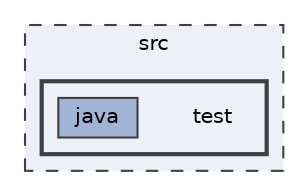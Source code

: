 digraph "src/test"
{
 // LATEX_PDF_SIZE
  bgcolor="transparent";
  edge [fontname=Helvetica,fontsize=10,labelfontname=Helvetica,labelfontsize=10];
  node [fontname=Helvetica,fontsize=10,shape=box,height=0.2,width=0.4];
  compound=true
  subgraph clusterdir_68267d1309a1af8e8297ef4c3efbcdba {
    graph [ bgcolor="#edf0f7", pencolor="grey25", label="src", fontname=Helvetica,fontsize=10 style="filled,dashed", URL="dir_68267d1309a1af8e8297ef4c3efbcdba.html",tooltip=""]
  subgraph clusterdir_120ed4da3e3217b1e7fc0b4f48568e79 {
    graph [ bgcolor="#edf0f7", pencolor="grey25", label="", fontname=Helvetica,fontsize=10 style="filled,bold", URL="dir_120ed4da3e3217b1e7fc0b4f48568e79.html",tooltip=""]
    dir_120ed4da3e3217b1e7fc0b4f48568e79 [shape=plaintext, label="test"];
  dir_97debbc39e3b917fca663601bb2b0709 [label="java", fillcolor="#a2b4d6", color="grey25", style="filled", URL="dir_97debbc39e3b917fca663601bb2b0709.html",tooltip=""];
  }
  }
}
